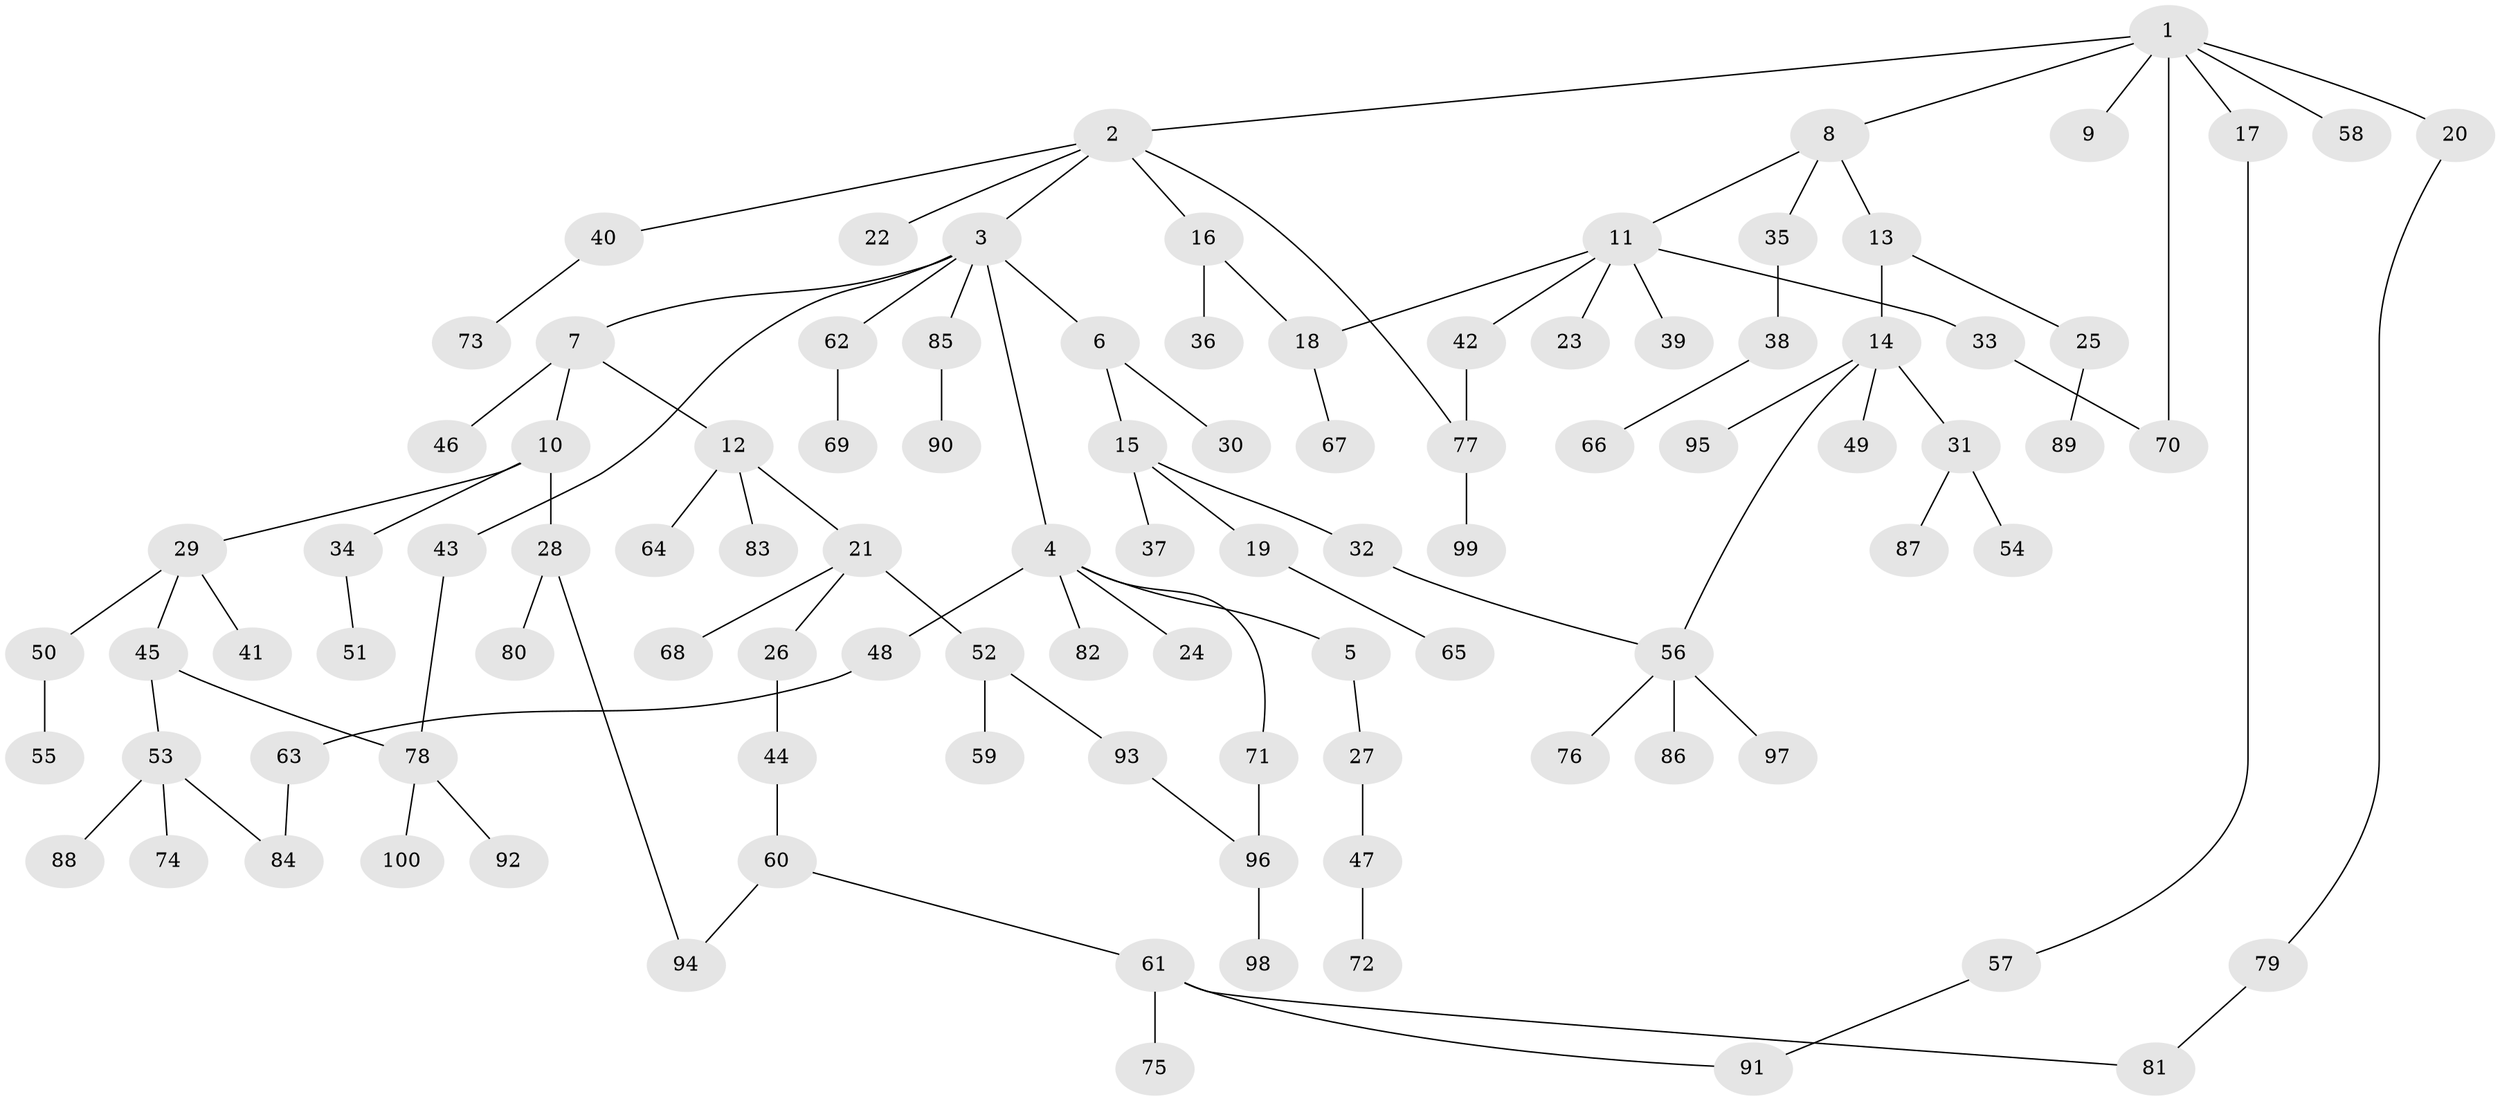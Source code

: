 // coarse degree distribution, {6: 0.014285714285714285, 5: 0.04285714285714286, 7: 0.014285714285714285, 2: 0.44285714285714284, 3: 0.15714285714285714, 4: 0.05714285714285714, 1: 0.2714285714285714}
// Generated by graph-tools (version 1.1) at 2025/48/03/04/25 22:48:59]
// undirected, 100 vertices, 109 edges
graph export_dot {
  node [color=gray90,style=filled];
  1;
  2;
  3;
  4;
  5;
  6;
  7;
  8;
  9;
  10;
  11;
  12;
  13;
  14;
  15;
  16;
  17;
  18;
  19;
  20;
  21;
  22;
  23;
  24;
  25;
  26;
  27;
  28;
  29;
  30;
  31;
  32;
  33;
  34;
  35;
  36;
  37;
  38;
  39;
  40;
  41;
  42;
  43;
  44;
  45;
  46;
  47;
  48;
  49;
  50;
  51;
  52;
  53;
  54;
  55;
  56;
  57;
  58;
  59;
  60;
  61;
  62;
  63;
  64;
  65;
  66;
  67;
  68;
  69;
  70;
  71;
  72;
  73;
  74;
  75;
  76;
  77;
  78;
  79;
  80;
  81;
  82;
  83;
  84;
  85;
  86;
  87;
  88;
  89;
  90;
  91;
  92;
  93;
  94;
  95;
  96;
  97;
  98;
  99;
  100;
  1 -- 2;
  1 -- 8;
  1 -- 9;
  1 -- 17;
  1 -- 20;
  1 -- 58;
  1 -- 70;
  2 -- 3;
  2 -- 16;
  2 -- 22;
  2 -- 40;
  2 -- 77;
  3 -- 4;
  3 -- 6;
  3 -- 7;
  3 -- 43;
  3 -- 62;
  3 -- 85;
  4 -- 5;
  4 -- 24;
  4 -- 48;
  4 -- 71;
  4 -- 82;
  5 -- 27;
  6 -- 15;
  6 -- 30;
  7 -- 10;
  7 -- 12;
  7 -- 46;
  8 -- 11;
  8 -- 13;
  8 -- 35;
  10 -- 28;
  10 -- 29;
  10 -- 34;
  11 -- 23;
  11 -- 33;
  11 -- 39;
  11 -- 42;
  11 -- 18;
  12 -- 21;
  12 -- 64;
  12 -- 83;
  13 -- 14;
  13 -- 25;
  14 -- 31;
  14 -- 49;
  14 -- 95;
  14 -- 56;
  15 -- 19;
  15 -- 32;
  15 -- 37;
  16 -- 18;
  16 -- 36;
  17 -- 57;
  18 -- 67;
  19 -- 65;
  20 -- 79;
  21 -- 26;
  21 -- 52;
  21 -- 68;
  25 -- 89;
  26 -- 44;
  27 -- 47;
  28 -- 80;
  28 -- 94;
  29 -- 41;
  29 -- 45;
  29 -- 50;
  31 -- 54;
  31 -- 87;
  32 -- 56;
  33 -- 70;
  34 -- 51;
  35 -- 38;
  38 -- 66;
  40 -- 73;
  42 -- 77;
  43 -- 78;
  44 -- 60;
  45 -- 53;
  45 -- 78;
  47 -- 72;
  48 -- 63;
  50 -- 55;
  52 -- 59;
  52 -- 93;
  53 -- 74;
  53 -- 84;
  53 -- 88;
  56 -- 76;
  56 -- 86;
  56 -- 97;
  57 -- 91;
  60 -- 61;
  60 -- 94;
  61 -- 75;
  61 -- 81;
  61 -- 91;
  62 -- 69;
  63 -- 84;
  71 -- 96;
  77 -- 99;
  78 -- 92;
  78 -- 100;
  79 -- 81;
  85 -- 90;
  93 -- 96;
  96 -- 98;
}
